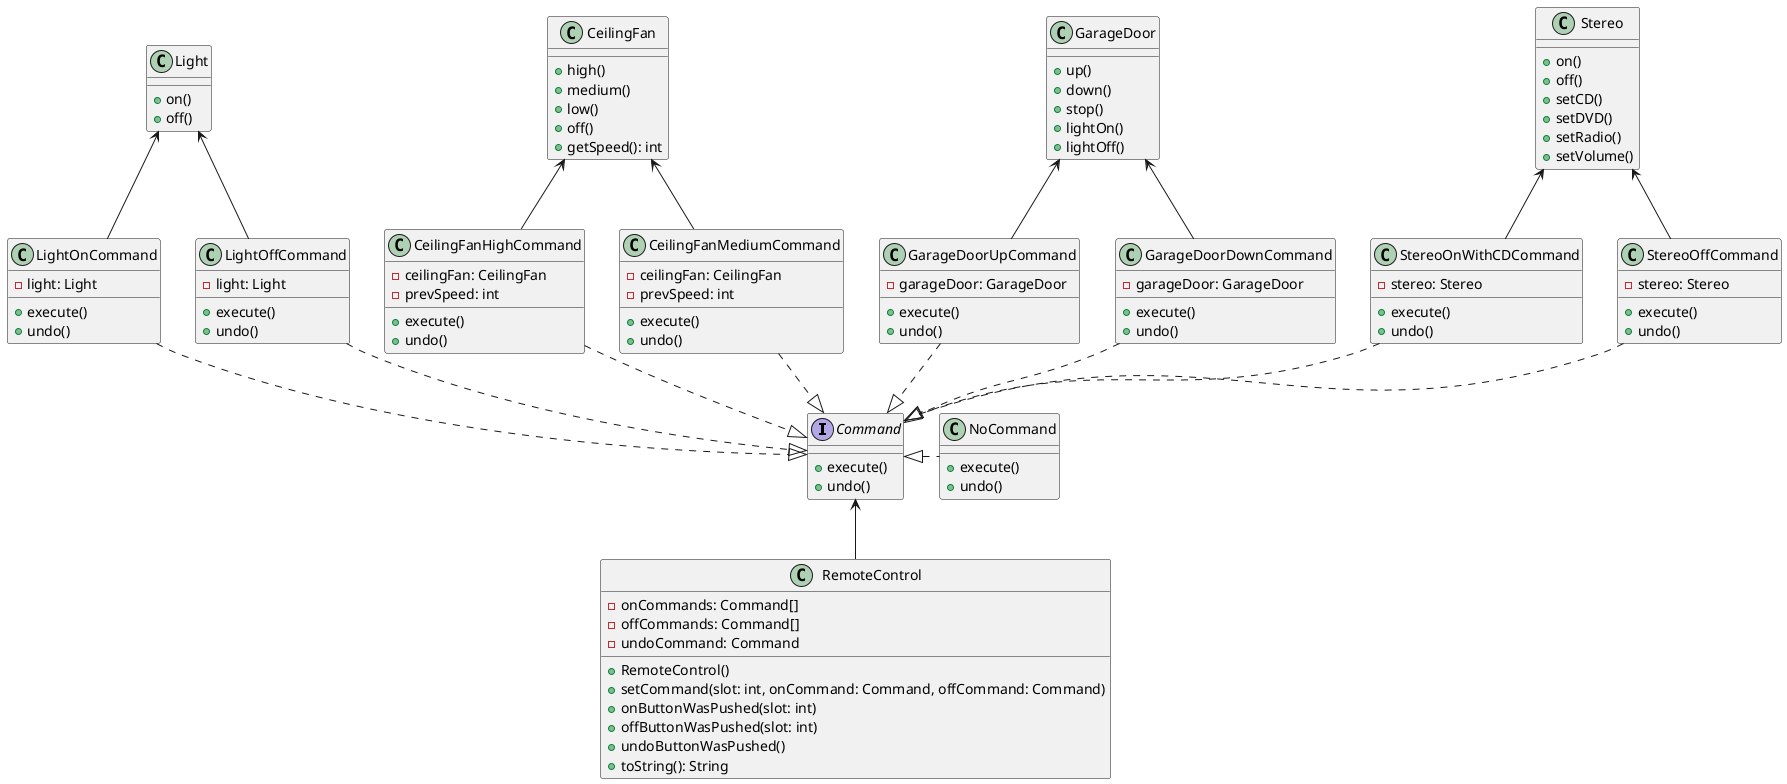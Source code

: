 @startuml
'https://plantuml.com/class-diagram

interface Command {
    +execute()
    +undo()
}

class NoCommand {
    +execute()
    +undo()
}

class Light {
    +on()
    +off()
}

class LightOnCommand {
    -light: Light
    +execute()
    +undo()
}

class LightOffCommand {
    -light: Light
    +execute()
    +undo()
}

LightOnCommand -up-> Light
LightOffCommand -up-> Light

class CeilingFan {
    +high()
    +medium()
    +low()
    +off()
    +getSpeed(): int
}

class CeilingFanHighCommand {
    -ceilingFan: CeilingFan
    -prevSpeed: int
    +execute()
    +undo()
}

class CeilingFanMediumCommand {
    -ceilingFan: CeilingFan
    -prevSpeed: int
    +execute()
    +undo()
}

CeilingFanHighCommand -up-> CeilingFan
CeilingFanMediumCommand -up-> CeilingFan

class GarageDoor {
    +up()
    +down()
    +stop()
    +lightOn()
    +lightOff()
}

class GarageDoorUpCommand {
    -garageDoor: GarageDoor
    +execute()
    +undo()
}

class GarageDoorDownCommand {
    -garageDoor: GarageDoor
    +execute()
    +undo()
}

GarageDoorUpCommand -up-> GarageDoor
GarageDoorDownCommand -up-> GarageDoor

class Stereo {
    +on()
    +off()
    +setCD()
    +setDVD()
    +setRadio()
    +setVolume()
}

class StereoOnWithCDCommand {
    -stereo: Stereo
    +execute()
    +undo()
}

class StereoOffCommand {
    -stereo: Stereo
    +execute()
    +undo()
}

StereoOffCommand -up-> Stereo
StereoOnWithCDCommand -up-> Stereo

NoCommand .left.|> Command
LightOnCommand ..|> Command
LightOffCommand ..|> Command
CeilingFanHighCommand ..|> Command
CeilingFanMediumCommand ..|> Command
GarageDoorUpCommand ..|> Command
GarageDoorDownCommand ..|> Command
StereoOnWithCDCommand ..|> Command
StereoOffCommand ..|> Command

class RemoteControl {
    -onCommands: Command[]
    -offCommands: Command[]
    -undoCommand: Command
    +RemoteControl()
    +setCommand(slot: int, onCommand: Command, offCommand: Command)
    +onButtonWasPushed(slot: int)
    +offButtonWasPushed(slot: int)
    +undoButtonWasPushed()
    +toString(): String
}

RemoteControl -up-> Command

@enduml